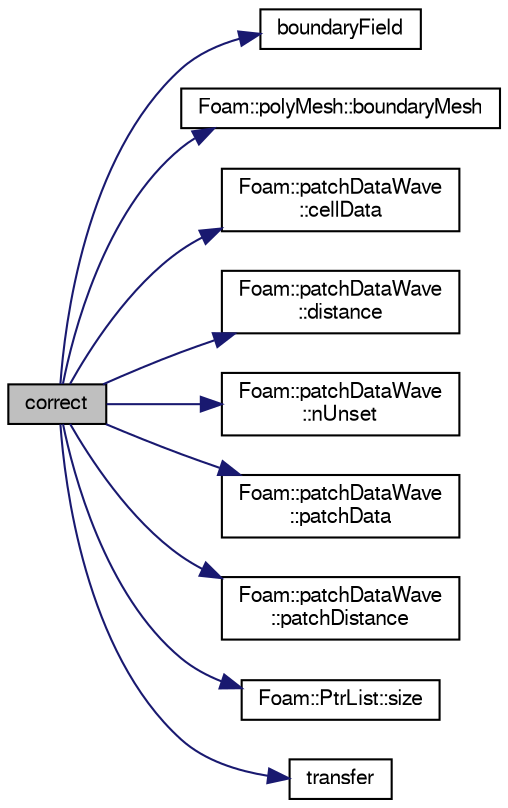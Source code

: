 digraph "correct"
{
  bgcolor="transparent";
  edge [fontname="FreeSans",fontsize="10",labelfontname="FreeSans",labelfontsize="10"];
  node [fontname="FreeSans",fontsize="10",shape=record];
  rankdir="LR";
  Node1 [label="correct",height=0.2,width=0.4,color="black", fillcolor="grey75", style="filled" fontcolor="black"];
  Node1 -> Node2 [color="midnightblue",fontsize="10",style="solid",fontname="FreeSans"];
  Node2 [label="boundaryField",height=0.2,width=0.4,color="black",URL="$a02894.html#af35a1c5ba76390fcc2774abb70b4252d"];
  Node1 -> Node3 [color="midnightblue",fontsize="10",style="solid",fontname="FreeSans"];
  Node3 [label="Foam::polyMesh::boundaryMesh",height=0.2,width=0.4,color="black",URL="$a01861.html#a6b7f5ba89250dbd7a1c6c7860ab60fe3",tooltip="Return boundary mesh. "];
  Node1 -> Node4 [color="midnightblue",fontsize="10",style="solid",fontname="FreeSans"];
  Node4 [label="Foam::patchDataWave\l::cellData",height=0.2,width=0.4,color="black",URL="$a01739.html#ace139c3474455c11ba9204237d182f04"];
  Node1 -> Node5 [color="midnightblue",fontsize="10",style="solid",fontname="FreeSans"];
  Node5 [label="Foam::patchDataWave\l::distance",height=0.2,width=0.4,color="black",URL="$a01739.html#a0f902fe6d5469f0d83caaa68cb635fb7"];
  Node1 -> Node6 [color="midnightblue",fontsize="10",style="solid",fontname="FreeSans"];
  Node6 [label="Foam::patchDataWave\l::nUnset",height=0.2,width=0.4,color="black",URL="$a01739.html#a6f7e11cc8e721ec61dc51f8dfc77b4f5"];
  Node1 -> Node7 [color="midnightblue",fontsize="10",style="solid",fontname="FreeSans"];
  Node7 [label="Foam::patchDataWave\l::patchData",height=0.2,width=0.4,color="black",URL="$a01739.html#aaf28253c32556fff56536c11874f8853"];
  Node1 -> Node8 [color="midnightblue",fontsize="10",style="solid",fontname="FreeSans"];
  Node8 [label="Foam::patchDataWave\l::patchDistance",height=0.2,width=0.4,color="black",URL="$a01739.html#aad34cd2de327f0d73e0eadfaee4b4078"];
  Node1 -> Node9 [color="midnightblue",fontsize="10",style="solid",fontname="FreeSans"];
  Node9 [label="Foam::PtrList::size",height=0.2,width=0.4,color="black",URL="$a01975.html#a723361dc2020160f5492e8fe2d09fa44",tooltip="Return the number of elements in the PtrList. "];
  Node1 -> Node10 [color="midnightblue",fontsize="10",style="solid",fontname="FreeSans"];
  Node10 [label="transfer",height=0.2,width=0.4,color="black",URL="$a04168.html#affdea9725e7fbb4d67d3844a68f56eb7"];
}

